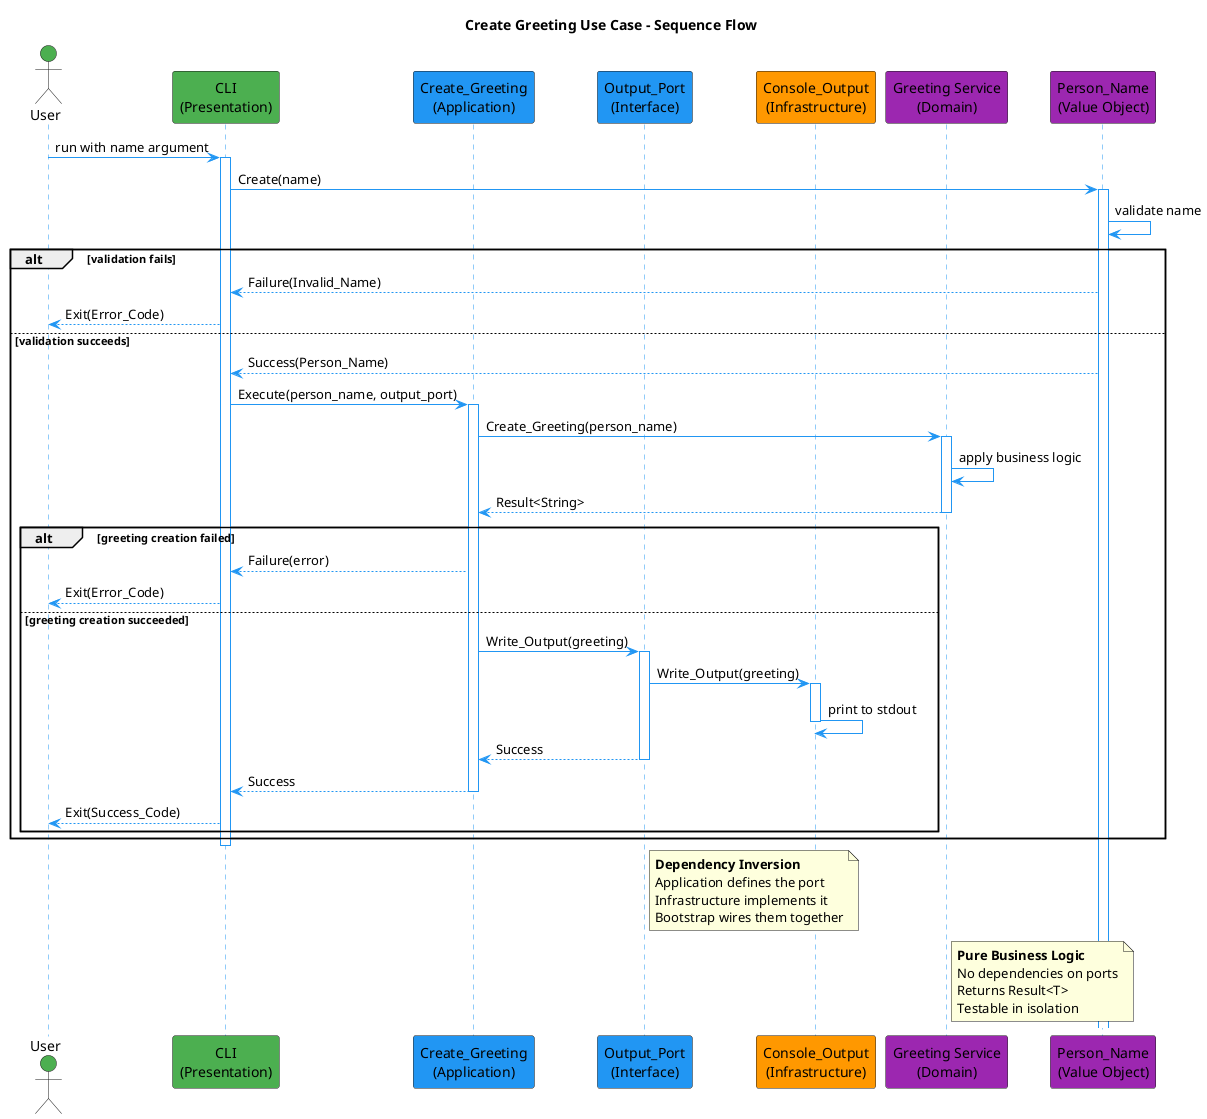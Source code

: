 @startuml use-case-flow
!define LIGHTBLUE #E3F2FD
!define BLUE #2196F3
!define GREEN #4CAF50
!define ORANGE #FF9800
!define PURPLE #9C27B0

skinparam sequence {
  ParticipantBackgroundColor LIGHTBLUE
  ActorBackgroundColor GREEN
  ArrowColor BLUE
  LifeLineBorderColor BLUE
  shadowing false
  defaultFontName Arial
}

title Create Greeting Use Case - Sequence Flow

actor User
participant "CLI\n(Presentation)" as CLI GREEN
participant "Create_Greeting\n(Application)" as App BLUE
participant "Output_Port\n(Interface)" as Port BLUE
participant "Console_Output\n(Infrastructure)" as Console ORANGE
participant "Greeting Service\n(Domain)" as Domain PURPLE
participant "Person_Name\n(Value Object)" as PersonName PURPLE

User -> CLI : run with name argument
activate CLI

CLI -> PersonName : Create(name)
activate PersonName
PersonName -> PersonName : validate name
alt validation fails
  PersonName --> CLI : Failure(Invalid_Name)
  CLI --> User : Exit(Error_Code)
else validation succeeds
  PersonName --> CLI : Success(Person_Name)

  CLI -> App : Execute(person_name, output_port)
  activate App

  App -> Domain : Create_Greeting(person_name)
  activate Domain
  Domain -> Domain : apply business logic
  Domain --> App : Result<String>
  deactivate Domain

  alt greeting creation failed
    App --> CLI : Failure(error)
    CLI --> User : Exit(Error_Code)
  else greeting creation succeeded
    App -> Port : Write_Output(greeting)
    activate Port
    Port -> Console : Write_Output(greeting)
    activate Console
    Console -> Console : print to stdout
    deactivate Console
    Port --> App : Success
    deactivate Port

    App --> CLI : Success
    deactivate App
    CLI --> User : Exit(Success_Code)
  end
end

deactivate CLI

note right of Port
  **Dependency Inversion**
  Application defines the port
  Infrastructure implements it
  Bootstrap wires them together
end note

note right of Domain
  **Pure Business Logic**
  No dependencies on ports
  Returns Result<T>
  Testable in isolation
end note

@enduml
